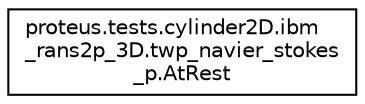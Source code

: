 digraph "Graphical Class Hierarchy"
{
 // LATEX_PDF_SIZE
  edge [fontname="Helvetica",fontsize="10",labelfontname="Helvetica",labelfontsize="10"];
  node [fontname="Helvetica",fontsize="10",shape=record];
  rankdir="LR";
  Node0 [label="proteus.tests.cylinder2D.ibm\l_rans2p_3D.twp_navier_stokes\l_p.AtRest",height=0.2,width=0.4,color="black", fillcolor="white", style="filled",URL="$de/d7f/classproteus_1_1tests_1_1cylinder2D_1_1ibm__rans2p__3D_1_1twp__navier__stokes__p_1_1AtRest.html",tooltip=" "];
}
